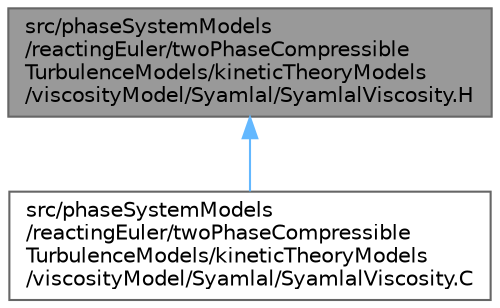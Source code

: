 digraph "src/phaseSystemModels/reactingEuler/twoPhaseCompressibleTurbulenceModels/kineticTheoryModels/viscosityModel/Syamlal/SyamlalViscosity.H"
{
 // LATEX_PDF_SIZE
  bgcolor="transparent";
  edge [fontname=Helvetica,fontsize=10,labelfontname=Helvetica,labelfontsize=10];
  node [fontname=Helvetica,fontsize=10,shape=box,height=0.2,width=0.4];
  Node1 [id="Node000001",label="src/phaseSystemModels\l/reactingEuler/twoPhaseCompressible\lTurbulenceModels/kineticTheoryModels\l/viscosityModel/Syamlal/SyamlalViscosity.H",height=0.2,width=0.4,color="gray40", fillcolor="grey60", style="filled", fontcolor="black",tooltip=" "];
  Node1 -> Node2 [id="edge1_Node000001_Node000002",dir="back",color="steelblue1",style="solid",tooltip=" "];
  Node2 [id="Node000002",label="src/phaseSystemModels\l/reactingEuler/twoPhaseCompressible\lTurbulenceModels/kineticTheoryModels\l/viscosityModel/Syamlal/SyamlalViscosity.C",height=0.2,width=0.4,color="grey40", fillcolor="white", style="filled",URL="$reactingEuler_2twoPhaseCompressibleTurbulenceModels_2kineticTheoryModels_2viscosityModel_2Syamlal_2SyamlalViscosity_8C.html",tooltip=" "];
}

